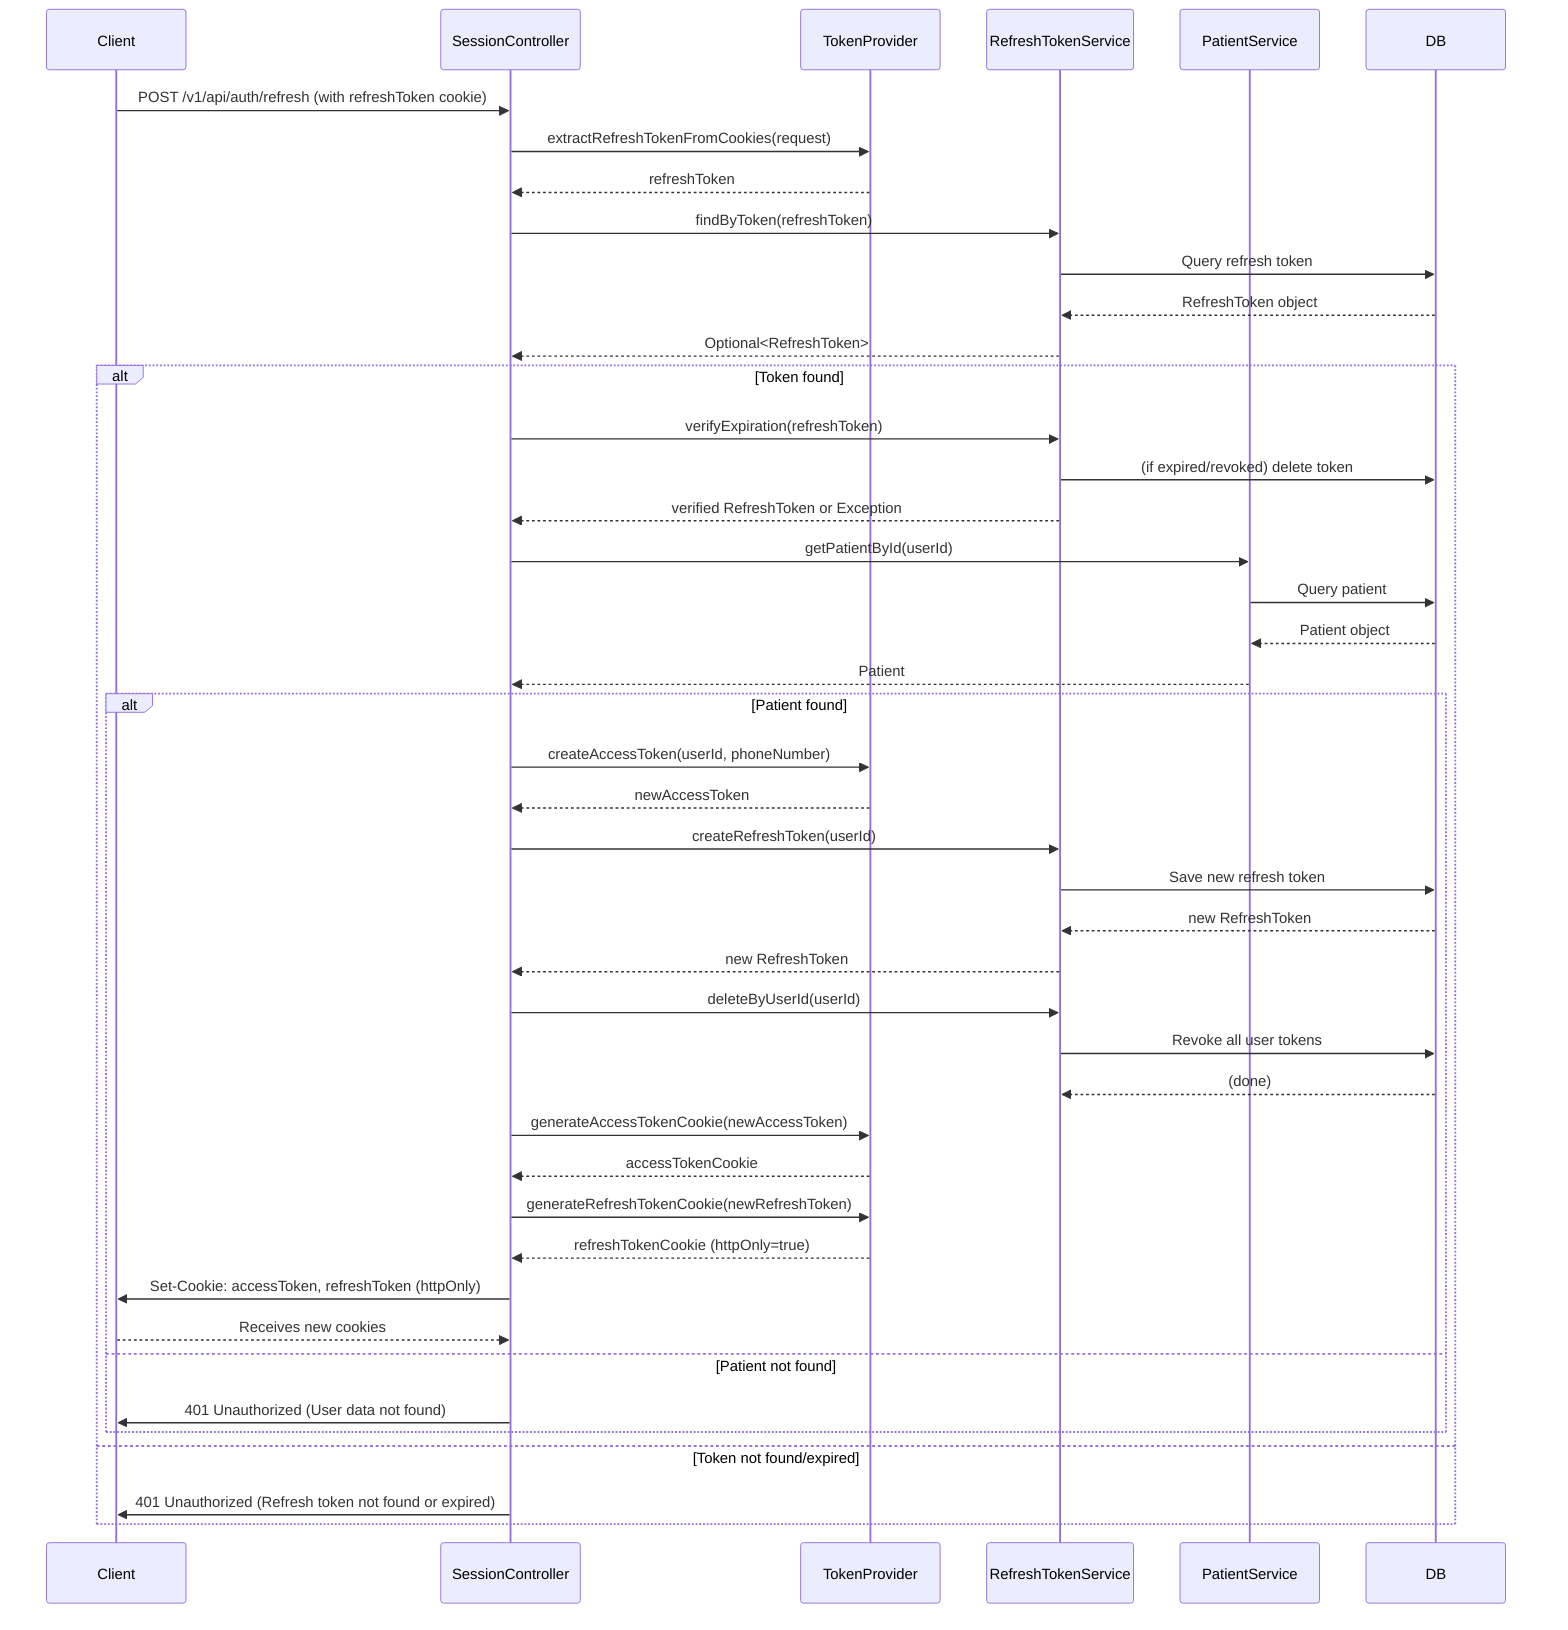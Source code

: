 sequenceDiagram
    participant Client
    participant SessionController
    participant TokenProvider
    participant RefreshTokenService
    participant PatientService
    participant DB

    Client->>SessionController: POST /v1/api/auth/refresh (with refreshToken cookie)
    SessionController->>TokenProvider: extractRefreshTokenFromCookies(request)
    TokenProvider-->>SessionController: refreshToken
    SessionController->>RefreshTokenService: findByToken(refreshToken)
    RefreshTokenService->>DB: Query refresh token
    DB-->>RefreshTokenService: RefreshToken object
    RefreshTokenService-->>SessionController: Optional<RefreshToken>
    alt Token found
        SessionController->>RefreshTokenService: verifyExpiration(refreshToken)
        RefreshTokenService->>DB: (if expired/revoked) delete token
        RefreshTokenService-->>SessionController: verified RefreshToken or Exception
        SessionController->>PatientService: getPatientById(userId)
        PatientService->>DB: Query patient
        DB-->>PatientService: Patient object
        PatientService-->>SessionController: Patient
        alt Patient found
            SessionController->>TokenProvider: createAccessToken(userId, phoneNumber)
            TokenProvider-->>SessionController: newAccessToken
            SessionController->>RefreshTokenService: createRefreshToken(userId)
            RefreshTokenService->>DB: Save new refresh token
            DB-->>RefreshTokenService: new RefreshToken
            RefreshTokenService-->>SessionController: new RefreshToken
            SessionController->>RefreshTokenService: deleteByUserId(userId)
            RefreshTokenService->>DB: Revoke all user tokens
            DB-->>RefreshTokenService: (done)
            SessionController->>TokenProvider: generateAccessTokenCookie(newAccessToken)
            TokenProvider-->>SessionController: accessTokenCookie
            SessionController->>TokenProvider: generateRefreshTokenCookie(newRefreshToken)
            TokenProvider-->>SessionController: refreshTokenCookie (httpOnly=true)
            SessionController->>Client: Set-Cookie: accessToken, refreshToken (httpOnly)
            Client-->>SessionController: Receives new cookies
        else Patient not found
            SessionController->>Client: 401 Unauthorized (User data not found)
        end
    else Token not found/expired
        SessionController->>Client: 401 Unauthorized (Refresh token not found or expired)
    end